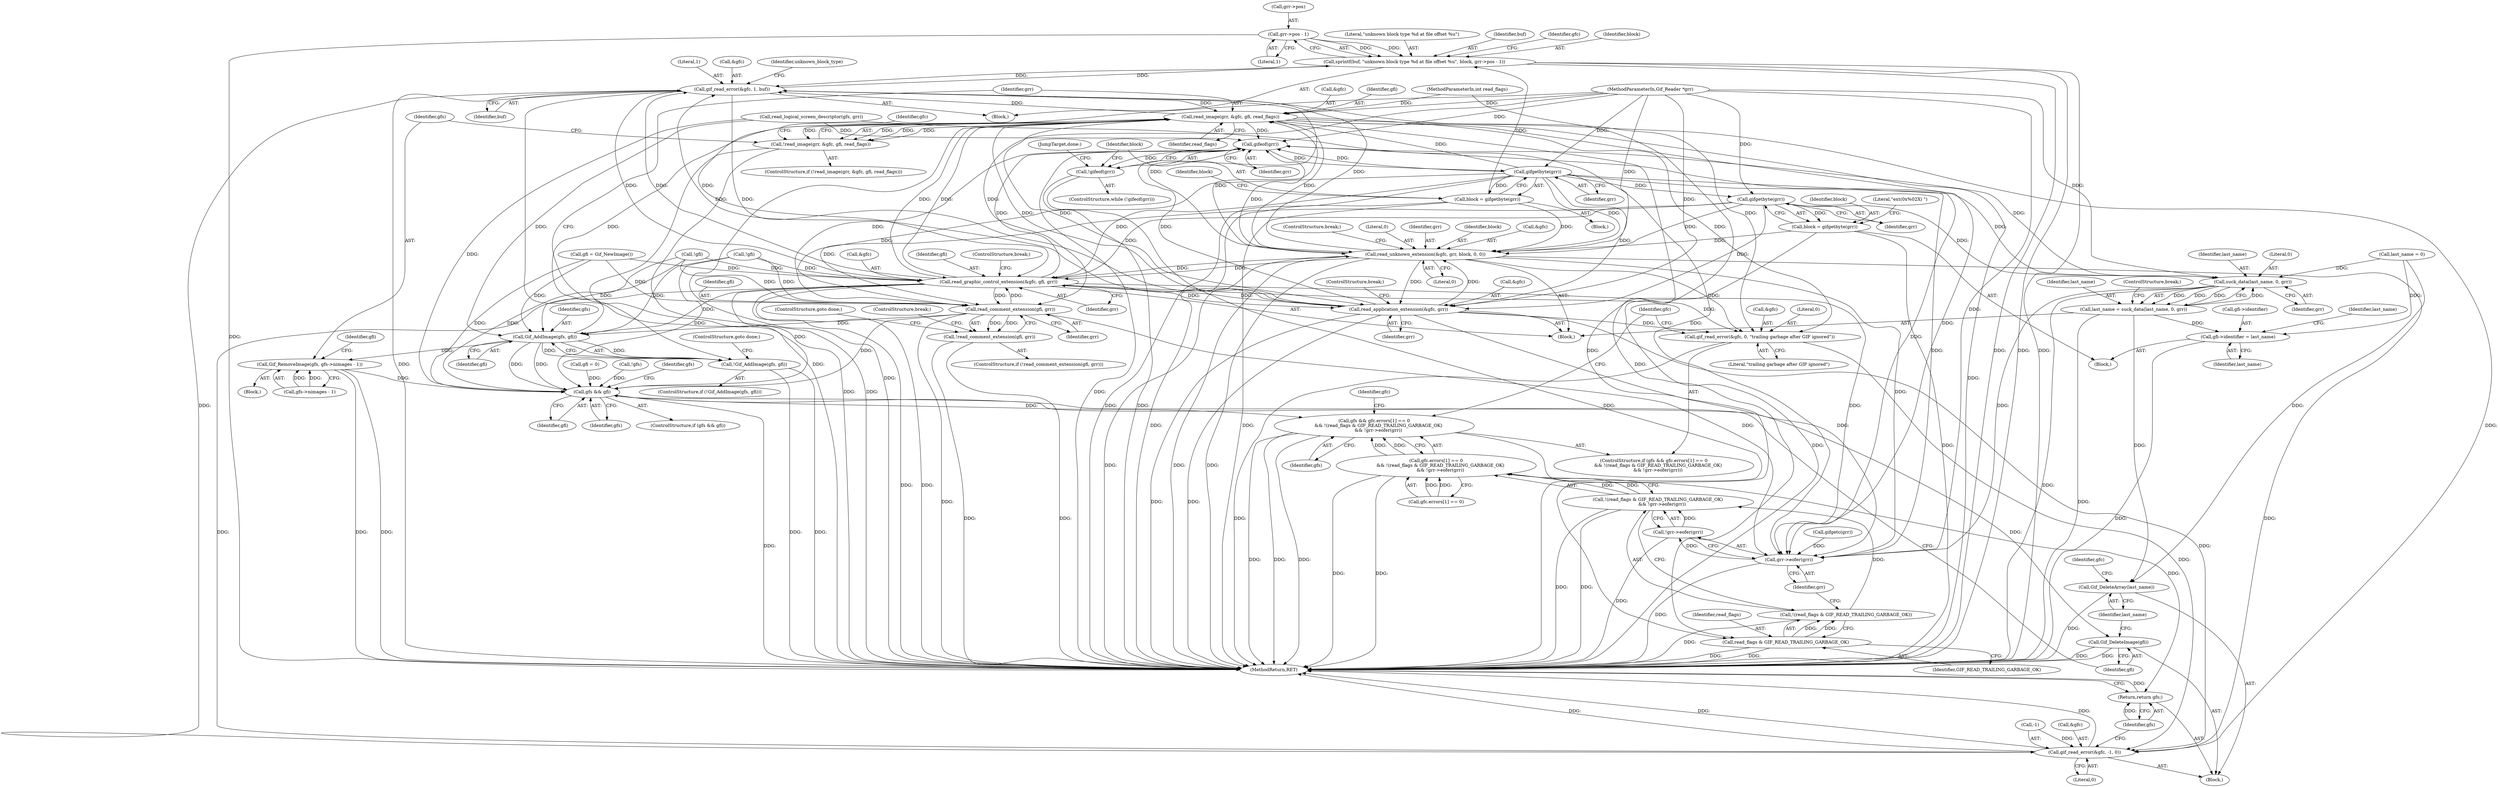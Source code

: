 digraph "0_gifsicle_118a46090c50829dc543179019e6140e1235f909@pointer" {
"1000371" [label="(Call,grr->pos - 1)"];
"1000367" [label="(Call,sprintf(buf, \"unknown block type %d at file offset %u\", block, grr->pos - 1))"];
"1000376" [label="(Call,gif_read_error(&gfc, 1, buf))"];
"1000276" [label="(Call,read_image(grr, &gfc, gfi, read_flags))"];
"1000241" [label="(Call,gifeof(grr))"];
"1000240" [label="(Call,!gifeof(grr))"];
"1000247" [label="(Call,gifgetbyte(grr))"];
"1000245" [label="(Call,block = gifgetbyte(grr))"];
"1000352" [label="(Call,read_unknown_extension(&gfc, grr, block, 0, 0))"];
"1000323" [label="(Call,read_graphic_control_extension(&gfc, gfi, grr))"];
"1000269" [label="(Call,Gif_AddImage(gfs, gfi))"];
"1000268" [label="(Call,!Gif_AddImage(gfs, gfi))"];
"1000283" [label="(Call,Gif_RemoveImage(gfs, gfs->nimages - 1))"];
"1000387" [label="(Call,gfs && gfi)"];
"1000433" [label="(Call,Gif_DeleteImage(gfi))"];
"1000469" [label="(Call,gfs && gfc.errors[1] == 0\n      && !(read_flags & GIF_READ_TRAILING_GARBAGE_OK)\n      && !grr->eofer(grr))"];
"1000498" [label="(Return,return gfs;)"];
"1000340" [label="(Call,read_comment_extension(gfi, grr))"];
"1000339" [label="(Call,!read_comment_extension(gfi, grr))"];
"1000485" [label="(Call,grr->eofer(grr))"];
"1000484" [label="(Call,!grr->eofer(grr))"];
"1000479" [label="(Call,!(read_flags & GIF_READ_TRAILING_GARBAGE_OK)\n      && !grr->eofer(grr))"];
"1000471" [label="(Call,gfc.errors[1] == 0\n      && !(read_flags & GIF_READ_TRAILING_GARBAGE_OK)\n      && !grr->eofer(grr))"];
"1000346" [label="(Call,read_application_extension(&gfc, grr))"];
"1000487" [label="(Call,gif_read_error(&gfc, 0, \"trailing garbage after GIF ignored\"))"];
"1000492" [label="(Call,gif_read_error(&gfc, -1, 0))"];
"1000313" [label="(Call,gifgetbyte(grr))"];
"1000311" [label="(Call,block = gifgetbyte(grr))"];
"1000332" [label="(Call,suck_data(last_name, 0, grr))"];
"1000330" [label="(Call,last_name = suck_data(last_name, 0, grr))"];
"1000259" [label="(Call,gfi->identifier = last_name)"];
"1000435" [label="(Call,Gif_DeleteArray(last_name))"];
"1000275" [label="(Call,!read_image(grr, &gfc, gfi, read_flags))"];
"1000481" [label="(Call,read_flags & GIF_READ_TRAILING_GARBAGE_OK)"];
"1000480" [label="(Call,!(read_flags & GIF_READ_TRAILING_GARBAGE_OK))"];
"1000317" [label="(Literal,\"ext(0x%02X) \")"];
"1000265" [label="(Identifier,last_name)"];
"1000339" [label="(Call,!read_comment_extension(gfi, grr))"];
"1000106" [label="(MethodParameterIn,Gif_Reader *grr)"];
"1000369" [label="(Literal,\"unknown block type %d at file offset %u\")"];
"1000387" [label="(Call,gfs && gfi)"];
"1000347" [label="(Call,&gfc)"];
"1000277" [label="(Identifier,grr)"];
"1000246" [label="(Identifier,block)"];
"1000290" [label="(Call,gfi = 0)"];
"1000346" [label="(Call,read_application_extension(&gfc, grr))"];
"1000269" [label="(Call,Gif_AddImage(gfs, gfi))"];
"1000499" [label="(Identifier,gfs)"];
"1000495" [label="(Call,-1)"];
"1000433" [label="(Call,Gif_DeleteImage(gfi))"];
"1000488" [label="(Call,&gfc)"];
"1000436" [label="(Identifier,last_name)"];
"1000326" [label="(Identifier,gfi)"];
"1000484" [label="(Call,!grr->eofer(grr))"];
"1000386" [label="(ControlStructure,if (gfs && gfi))"];
"1000353" [label="(Call,&gfc)"];
"1000110" [label="(Block,)"];
"1000282" [label="(Block,)"];
"1000259" [label="(Call,gfi->identifier = last_name)"];
"1000489" [label="(Identifier,gfc)"];
"1000239" [label="(ControlStructure,while (!gifeof(grr)))"];
"1000107" [label="(MethodParameterIn,int read_flags)"];
"1000247" [label="(Call,gifgetbyte(grr))"];
"1000371" [label="(Call,grr->pos - 1)"];
"1000263" [label="(Identifier,last_name)"];
"1000352" [label="(Call,read_unknown_extension(&gfc, grr, block, 0, 0))"];
"1000359" [label="(ControlStructure,break;)"];
"1000343" [label="(ControlStructure,goto done;)"];
"1000368" [label="(Identifier,buf)"];
"1000267" [label="(ControlStructure,if (!Gif_AddImage(gfs, gfi)))"];
"1000145" [label="(Call,gifgetc(grr))"];
"1000367" [label="(Call,sprintf(buf, \"unknown block type %d at file offset %u\", block, grr->pos - 1))"];
"1000341" [label="(Identifier,gfi)"];
"1000274" [label="(ControlStructure,if (!read_image(grr, &gfc, gfi, read_flags)))"];
"1000271" [label="(Identifier,gfi)"];
"1000296" [label="(Identifier,gfc)"];
"1000336" [label="(ControlStructure,break;)"];
"1000243" [label="(Block,)"];
"1000434" [label="(Identifier,gfi)"];
"1000313" [label="(Call,gifgetbyte(grr))"];
"1000264" [label="(Call,last_name = 0)"];
"1000280" [label="(Identifier,gfi)"];
"1000388" [label="(Identifier,gfs)"];
"1000483" [label="(Identifier,GIF_READ_TRAILING_GARBAGE_OK)"];
"1000281" [label="(Identifier,read_flags)"];
"1000379" [label="(Literal,1)"];
"1000491" [label="(Literal,\"trailing garbage after GIF ignored\")"];
"1000472" [label="(Call,gfc.errors[1] == 0)"];
"1000240" [label="(Call,!gifeof(grr))"];
"1000494" [label="(Identifier,gfc)"];
"1000285" [label="(Call,gfs->nimages - 1)"];
"1000312" [label="(Identifier,block)"];
"1000380" [label="(Identifier,buf)"];
"1000278" [label="(Call,&gfc)"];
"1000493" [label="(Call,&gfc)"];
"1000485" [label="(Call,grr->eofer(grr))"];
"1000375" [label="(Literal,1)"];
"1000469" [label="(Call,gfs && gfc.errors[1] == 0\n      && !(read_flags & GIF_READ_TRAILING_GARBAGE_OK)\n      && !grr->eofer(grr))"];
"1000276" [label="(Call,read_image(grr, &gfc, gfi, read_flags))"];
"1000272" [label="(ControlStructure,goto done;)"];
"1000323" [label="(Call,read_graphic_control_extension(&gfc, gfi, grr))"];
"1000470" [label="(Identifier,gfs)"];
"1000487" [label="(Call,gif_read_error(&gfc, 0, \"trailing garbage after GIF ignored\"))"];
"1000344" [label="(ControlStructure,break;)"];
"1000479" [label="(Call,!(read_flags & GIF_READ_TRAILING_GARBAGE_OK)\n      && !grr->eofer(grr))"];
"1000275" [label="(Call,!read_image(grr, &gfc, gfi, read_flags))"];
"1000302" [label="(Call,!gfi)"];
"1000480" [label="(Call,!(read_flags & GIF_READ_TRAILING_GARBAGE_OK))"];
"1000394" [label="(Identifier,gfs)"];
"1000377" [label="(Call,&gfc)"];
"1000338" [label="(ControlStructure,if (!read_comment_extension(gfi, grr)))"];
"1000435" [label="(Call,Gif_DeleteArray(last_name))"];
"1000498" [label="(Return,return gfs;)"];
"1000500" [label="(MethodReturn,RET)"];
"1000332" [label="(Call,suck_data(last_name, 0, grr))"];
"1000327" [label="(Identifier,grr)"];
"1000378" [label="(Identifier,gfc)"];
"1000241" [label="(Call,gifeof(grr))"];
"1000482" [label="(Identifier,read_flags)"];
"1000233" [label="(Call,read_logical_screen_descriptor(gfs, grr))"];
"1000250" [label="(Identifier,block)"];
"1000245" [label="(Call,block = gifgetbyte(grr))"];
"1000357" [label="(Literal,0)"];
"1000328" [label="(ControlStructure,break;)"];
"1000350" [label="(ControlStructure,break;)"];
"1000331" [label="(Identifier,last_name)"];
"1000330" [label="(Call,last_name = suck_data(last_name, 0, grr))"];
"1000376" [label="(Call,gif_read_error(&gfc, 1, buf))"];
"1000439" [label="(Identifier,gfc)"];
"1000270" [label="(Identifier,gfs)"];
"1000481" [label="(Call,read_flags & GIF_READ_TRAILING_GARBAGE_OK)"];
"1000492" [label="(Call,gif_read_error(&gfc, -1, 0))"];
"1000349" [label="(Identifier,grr)"];
"1000382" [label="(Identifier,unknown_block_type)"];
"1000311" [label="(Call,block = gifgetbyte(grr))"];
"1000334" [label="(Literal,0)"];
"1000291" [label="(Identifier,gfi)"];
"1000355" [label="(Identifier,grr)"];
"1000324" [label="(Call,&gfc)"];
"1000468" [label="(ControlStructure,if (gfs && gfc.errors[1] == 0\n      && !(read_flags & GIF_READ_TRAILING_GARBAGE_OK)\n      && !grr->eofer(grr)))"];
"1000333" [label="(Identifier,last_name)"];
"1000150" [label="(Call,gfi = Gif_NewImage())"];
"1000372" [label="(Call,grr->pos)"];
"1000342" [label="(Identifier,grr)"];
"1000471" [label="(Call,gfc.errors[1] == 0\n      && !(read_flags & GIF_READ_TRAILING_GARBAGE_OK)\n      && !grr->eofer(grr))"];
"1000370" [label="(Identifier,block)"];
"1000340" [label="(Call,read_comment_extension(gfi, grr))"];
"1000314" [label="(Identifier,grr)"];
"1000251" [label="(Block,)"];
"1000283" [label="(Call,Gif_RemoveImage(gfs, gfs->nimages - 1))"];
"1000242" [label="(Identifier,grr)"];
"1000284" [label="(Identifier,gfs)"];
"1000486" [label="(Identifier,grr)"];
"1000497" [label="(Literal,0)"];
"1000385" [label="(JumpTarget,done:)"];
"1000335" [label="(Identifier,grr)"];
"1000268" [label="(Call,!Gif_AddImage(gfs, gfi))"];
"1000490" [label="(Literal,0)"];
"1000358" [label="(Literal,0)"];
"1000260" [label="(Call,gfi->identifier)"];
"1000321" [label="(Block,)"];
"1000248" [label="(Identifier,grr)"];
"1000389" [label="(Identifier,gfi)"];
"1000207" [label="(Call,!gfi)"];
"1000204" [label="(Call,!gfs)"];
"1000365" [label="(Block,)"];
"1000356" [label="(Identifier,block)"];
"1000371" -> "1000367"  [label="AST: "];
"1000371" -> "1000375"  [label="CFG: "];
"1000372" -> "1000371"  [label="AST: "];
"1000375" -> "1000371"  [label="AST: "];
"1000367" -> "1000371"  [label="CFG: "];
"1000371" -> "1000500"  [label="DDG: "];
"1000371" -> "1000367"  [label="DDG: "];
"1000371" -> "1000367"  [label="DDG: "];
"1000367" -> "1000365"  [label="AST: "];
"1000368" -> "1000367"  [label="AST: "];
"1000369" -> "1000367"  [label="AST: "];
"1000370" -> "1000367"  [label="AST: "];
"1000378" -> "1000367"  [label="CFG: "];
"1000367" -> "1000500"  [label="DDG: "];
"1000367" -> "1000500"  [label="DDG: "];
"1000367" -> "1000500"  [label="DDG: "];
"1000376" -> "1000367"  [label="DDG: "];
"1000245" -> "1000367"  [label="DDG: "];
"1000367" -> "1000376"  [label="DDG: "];
"1000376" -> "1000365"  [label="AST: "];
"1000376" -> "1000380"  [label="CFG: "];
"1000377" -> "1000376"  [label="AST: "];
"1000379" -> "1000376"  [label="AST: "];
"1000380" -> "1000376"  [label="AST: "];
"1000382" -> "1000376"  [label="CFG: "];
"1000376" -> "1000500"  [label="DDG: "];
"1000376" -> "1000500"  [label="DDG: "];
"1000376" -> "1000276"  [label="DDG: "];
"1000376" -> "1000323"  [label="DDG: "];
"1000376" -> "1000346"  [label="DDG: "];
"1000376" -> "1000352"  [label="DDG: "];
"1000352" -> "1000376"  [label="DDG: "];
"1000346" -> "1000376"  [label="DDG: "];
"1000276" -> "1000376"  [label="DDG: "];
"1000323" -> "1000376"  [label="DDG: "];
"1000376" -> "1000487"  [label="DDG: "];
"1000376" -> "1000492"  [label="DDG: "];
"1000276" -> "1000275"  [label="AST: "];
"1000276" -> "1000281"  [label="CFG: "];
"1000277" -> "1000276"  [label="AST: "];
"1000278" -> "1000276"  [label="AST: "];
"1000280" -> "1000276"  [label="AST: "];
"1000281" -> "1000276"  [label="AST: "];
"1000275" -> "1000276"  [label="CFG: "];
"1000276" -> "1000500"  [label="DDG: "];
"1000276" -> "1000500"  [label="DDG: "];
"1000276" -> "1000241"  [label="DDG: "];
"1000276" -> "1000275"  [label="DDG: "];
"1000276" -> "1000275"  [label="DDG: "];
"1000276" -> "1000275"  [label="DDG: "];
"1000276" -> "1000275"  [label="DDG: "];
"1000247" -> "1000276"  [label="DDG: "];
"1000106" -> "1000276"  [label="DDG: "];
"1000352" -> "1000276"  [label="DDG: "];
"1000346" -> "1000276"  [label="DDG: "];
"1000323" -> "1000276"  [label="DDG: "];
"1000269" -> "1000276"  [label="DDG: "];
"1000107" -> "1000276"  [label="DDG: "];
"1000276" -> "1000323"  [label="DDG: "];
"1000276" -> "1000346"  [label="DDG: "];
"1000276" -> "1000352"  [label="DDG: "];
"1000276" -> "1000481"  [label="DDG: "];
"1000276" -> "1000485"  [label="DDG: "];
"1000276" -> "1000487"  [label="DDG: "];
"1000276" -> "1000492"  [label="DDG: "];
"1000241" -> "1000240"  [label="AST: "];
"1000241" -> "1000242"  [label="CFG: "];
"1000242" -> "1000241"  [label="AST: "];
"1000240" -> "1000241"  [label="CFG: "];
"1000241" -> "1000500"  [label="DDG: "];
"1000241" -> "1000240"  [label="DDG: "];
"1000247" -> "1000241"  [label="DDG: "];
"1000346" -> "1000241"  [label="DDG: "];
"1000233" -> "1000241"  [label="DDG: "];
"1000340" -> "1000241"  [label="DDG: "];
"1000323" -> "1000241"  [label="DDG: "];
"1000352" -> "1000241"  [label="DDG: "];
"1000332" -> "1000241"  [label="DDG: "];
"1000106" -> "1000241"  [label="DDG: "];
"1000241" -> "1000247"  [label="DDG: "];
"1000241" -> "1000485"  [label="DDG: "];
"1000240" -> "1000239"  [label="AST: "];
"1000246" -> "1000240"  [label="CFG: "];
"1000385" -> "1000240"  [label="CFG: "];
"1000240" -> "1000500"  [label="DDG: "];
"1000240" -> "1000500"  [label="DDG: "];
"1000247" -> "1000245"  [label="AST: "];
"1000247" -> "1000248"  [label="CFG: "];
"1000248" -> "1000247"  [label="AST: "];
"1000245" -> "1000247"  [label="CFG: "];
"1000247" -> "1000500"  [label="DDG: "];
"1000247" -> "1000245"  [label="DDG: "];
"1000106" -> "1000247"  [label="DDG: "];
"1000247" -> "1000313"  [label="DDG: "];
"1000247" -> "1000323"  [label="DDG: "];
"1000247" -> "1000332"  [label="DDG: "];
"1000247" -> "1000340"  [label="DDG: "];
"1000247" -> "1000346"  [label="DDG: "];
"1000247" -> "1000352"  [label="DDG: "];
"1000247" -> "1000485"  [label="DDG: "];
"1000245" -> "1000243"  [label="AST: "];
"1000246" -> "1000245"  [label="AST: "];
"1000250" -> "1000245"  [label="CFG: "];
"1000245" -> "1000500"  [label="DDG: "];
"1000245" -> "1000500"  [label="DDG: "];
"1000245" -> "1000352"  [label="DDG: "];
"1000352" -> "1000321"  [label="AST: "];
"1000352" -> "1000358"  [label="CFG: "];
"1000353" -> "1000352"  [label="AST: "];
"1000355" -> "1000352"  [label="AST: "];
"1000356" -> "1000352"  [label="AST: "];
"1000357" -> "1000352"  [label="AST: "];
"1000358" -> "1000352"  [label="AST: "];
"1000359" -> "1000352"  [label="CFG: "];
"1000352" -> "1000500"  [label="DDG: "];
"1000352" -> "1000500"  [label="DDG: "];
"1000352" -> "1000500"  [label="DDG: "];
"1000352" -> "1000323"  [label="DDG: "];
"1000352" -> "1000346"  [label="DDG: "];
"1000346" -> "1000352"  [label="DDG: "];
"1000323" -> "1000352"  [label="DDG: "];
"1000313" -> "1000352"  [label="DDG: "];
"1000106" -> "1000352"  [label="DDG: "];
"1000311" -> "1000352"  [label="DDG: "];
"1000352" -> "1000485"  [label="DDG: "];
"1000352" -> "1000487"  [label="DDG: "];
"1000352" -> "1000492"  [label="DDG: "];
"1000323" -> "1000321"  [label="AST: "];
"1000323" -> "1000327"  [label="CFG: "];
"1000324" -> "1000323"  [label="AST: "];
"1000326" -> "1000323"  [label="AST: "];
"1000327" -> "1000323"  [label="AST: "];
"1000328" -> "1000323"  [label="CFG: "];
"1000323" -> "1000500"  [label="DDG: "];
"1000323" -> "1000500"  [label="DDG: "];
"1000323" -> "1000269"  [label="DDG: "];
"1000346" -> "1000323"  [label="DDG: "];
"1000302" -> "1000323"  [label="DDG: "];
"1000207" -> "1000323"  [label="DDG: "];
"1000340" -> "1000323"  [label="DDG: "];
"1000150" -> "1000323"  [label="DDG: "];
"1000313" -> "1000323"  [label="DDG: "];
"1000106" -> "1000323"  [label="DDG: "];
"1000323" -> "1000340"  [label="DDG: "];
"1000323" -> "1000346"  [label="DDG: "];
"1000323" -> "1000387"  [label="DDG: "];
"1000323" -> "1000485"  [label="DDG: "];
"1000323" -> "1000487"  [label="DDG: "];
"1000323" -> "1000492"  [label="DDG: "];
"1000269" -> "1000268"  [label="AST: "];
"1000269" -> "1000271"  [label="CFG: "];
"1000270" -> "1000269"  [label="AST: "];
"1000271" -> "1000269"  [label="AST: "];
"1000268" -> "1000269"  [label="CFG: "];
"1000269" -> "1000268"  [label="DDG: "];
"1000269" -> "1000268"  [label="DDG: "];
"1000233" -> "1000269"  [label="DDG: "];
"1000302" -> "1000269"  [label="DDG: "];
"1000207" -> "1000269"  [label="DDG: "];
"1000340" -> "1000269"  [label="DDG: "];
"1000150" -> "1000269"  [label="DDG: "];
"1000269" -> "1000283"  [label="DDG: "];
"1000269" -> "1000387"  [label="DDG: "];
"1000269" -> "1000387"  [label="DDG: "];
"1000268" -> "1000267"  [label="AST: "];
"1000272" -> "1000268"  [label="CFG: "];
"1000277" -> "1000268"  [label="CFG: "];
"1000268" -> "1000500"  [label="DDG: "];
"1000268" -> "1000500"  [label="DDG: "];
"1000283" -> "1000282"  [label="AST: "];
"1000283" -> "1000285"  [label="CFG: "];
"1000284" -> "1000283"  [label="AST: "];
"1000285" -> "1000283"  [label="AST: "];
"1000291" -> "1000283"  [label="CFG: "];
"1000283" -> "1000500"  [label="DDG: "];
"1000283" -> "1000500"  [label="DDG: "];
"1000285" -> "1000283"  [label="DDG: "];
"1000285" -> "1000283"  [label="DDG: "];
"1000283" -> "1000387"  [label="DDG: "];
"1000387" -> "1000386"  [label="AST: "];
"1000387" -> "1000388"  [label="CFG: "];
"1000387" -> "1000389"  [label="CFG: "];
"1000388" -> "1000387"  [label="AST: "];
"1000389" -> "1000387"  [label="AST: "];
"1000394" -> "1000387"  [label="CFG: "];
"1000434" -> "1000387"  [label="CFG: "];
"1000387" -> "1000500"  [label="DDG: "];
"1000233" -> "1000387"  [label="DDG: "];
"1000204" -> "1000387"  [label="DDG: "];
"1000290" -> "1000387"  [label="DDG: "];
"1000302" -> "1000387"  [label="DDG: "];
"1000207" -> "1000387"  [label="DDG: "];
"1000340" -> "1000387"  [label="DDG: "];
"1000150" -> "1000387"  [label="DDG: "];
"1000387" -> "1000433"  [label="DDG: "];
"1000387" -> "1000469"  [label="DDG: "];
"1000433" -> "1000110"  [label="AST: "];
"1000433" -> "1000434"  [label="CFG: "];
"1000434" -> "1000433"  [label="AST: "];
"1000436" -> "1000433"  [label="CFG: "];
"1000433" -> "1000500"  [label="DDG: "];
"1000433" -> "1000500"  [label="DDG: "];
"1000469" -> "1000468"  [label="AST: "];
"1000469" -> "1000470"  [label="CFG: "];
"1000469" -> "1000471"  [label="CFG: "];
"1000470" -> "1000469"  [label="AST: "];
"1000471" -> "1000469"  [label="AST: "];
"1000489" -> "1000469"  [label="CFG: "];
"1000494" -> "1000469"  [label="CFG: "];
"1000469" -> "1000500"  [label="DDG: "];
"1000469" -> "1000500"  [label="DDG: "];
"1000469" -> "1000500"  [label="DDG: "];
"1000471" -> "1000469"  [label="DDG: "];
"1000471" -> "1000469"  [label="DDG: "];
"1000469" -> "1000498"  [label="DDG: "];
"1000498" -> "1000110"  [label="AST: "];
"1000498" -> "1000499"  [label="CFG: "];
"1000499" -> "1000498"  [label="AST: "];
"1000500" -> "1000498"  [label="CFG: "];
"1000498" -> "1000500"  [label="DDG: "];
"1000499" -> "1000498"  [label="DDG: "];
"1000340" -> "1000339"  [label="AST: "];
"1000340" -> "1000342"  [label="CFG: "];
"1000341" -> "1000340"  [label="AST: "];
"1000342" -> "1000340"  [label="AST: "];
"1000339" -> "1000340"  [label="CFG: "];
"1000340" -> "1000500"  [label="DDG: "];
"1000340" -> "1000339"  [label="DDG: "];
"1000340" -> "1000339"  [label="DDG: "];
"1000302" -> "1000340"  [label="DDG: "];
"1000207" -> "1000340"  [label="DDG: "];
"1000150" -> "1000340"  [label="DDG: "];
"1000313" -> "1000340"  [label="DDG: "];
"1000106" -> "1000340"  [label="DDG: "];
"1000340" -> "1000485"  [label="DDG: "];
"1000339" -> "1000338"  [label="AST: "];
"1000343" -> "1000339"  [label="CFG: "];
"1000344" -> "1000339"  [label="CFG: "];
"1000339" -> "1000500"  [label="DDG: "];
"1000339" -> "1000500"  [label="DDG: "];
"1000485" -> "1000484"  [label="AST: "];
"1000485" -> "1000486"  [label="CFG: "];
"1000486" -> "1000485"  [label="AST: "];
"1000484" -> "1000485"  [label="CFG: "];
"1000485" -> "1000500"  [label="DDG: "];
"1000485" -> "1000484"  [label="DDG: "];
"1000346" -> "1000485"  [label="DDG: "];
"1000233" -> "1000485"  [label="DDG: "];
"1000145" -> "1000485"  [label="DDG: "];
"1000332" -> "1000485"  [label="DDG: "];
"1000106" -> "1000485"  [label="DDG: "];
"1000484" -> "1000479"  [label="AST: "];
"1000479" -> "1000484"  [label="CFG: "];
"1000484" -> "1000500"  [label="DDG: "];
"1000484" -> "1000479"  [label="DDG: "];
"1000479" -> "1000471"  [label="AST: "];
"1000479" -> "1000480"  [label="CFG: "];
"1000480" -> "1000479"  [label="AST: "];
"1000471" -> "1000479"  [label="CFG: "];
"1000479" -> "1000500"  [label="DDG: "];
"1000479" -> "1000500"  [label="DDG: "];
"1000479" -> "1000471"  [label="DDG: "];
"1000479" -> "1000471"  [label="DDG: "];
"1000480" -> "1000479"  [label="DDG: "];
"1000471" -> "1000472"  [label="CFG: "];
"1000472" -> "1000471"  [label="AST: "];
"1000471" -> "1000500"  [label="DDG: "];
"1000471" -> "1000500"  [label="DDG: "];
"1000472" -> "1000471"  [label="DDG: "];
"1000472" -> "1000471"  [label="DDG: "];
"1000346" -> "1000321"  [label="AST: "];
"1000346" -> "1000349"  [label="CFG: "];
"1000347" -> "1000346"  [label="AST: "];
"1000349" -> "1000346"  [label="AST: "];
"1000350" -> "1000346"  [label="CFG: "];
"1000346" -> "1000500"  [label="DDG: "];
"1000346" -> "1000500"  [label="DDG: "];
"1000313" -> "1000346"  [label="DDG: "];
"1000106" -> "1000346"  [label="DDG: "];
"1000346" -> "1000487"  [label="DDG: "];
"1000346" -> "1000492"  [label="DDG: "];
"1000487" -> "1000468"  [label="AST: "];
"1000487" -> "1000491"  [label="CFG: "];
"1000488" -> "1000487"  [label="AST: "];
"1000490" -> "1000487"  [label="AST: "];
"1000491" -> "1000487"  [label="AST: "];
"1000494" -> "1000487"  [label="CFG: "];
"1000487" -> "1000500"  [label="DDG: "];
"1000487" -> "1000492"  [label="DDG: "];
"1000492" -> "1000110"  [label="AST: "];
"1000492" -> "1000497"  [label="CFG: "];
"1000493" -> "1000492"  [label="AST: "];
"1000495" -> "1000492"  [label="AST: "];
"1000497" -> "1000492"  [label="AST: "];
"1000499" -> "1000492"  [label="CFG: "];
"1000492" -> "1000500"  [label="DDG: "];
"1000492" -> "1000500"  [label="DDG: "];
"1000492" -> "1000500"  [label="DDG: "];
"1000495" -> "1000492"  [label="DDG: "];
"1000313" -> "1000311"  [label="AST: "];
"1000313" -> "1000314"  [label="CFG: "];
"1000314" -> "1000313"  [label="AST: "];
"1000311" -> "1000313"  [label="CFG: "];
"1000313" -> "1000311"  [label="DDG: "];
"1000106" -> "1000313"  [label="DDG: "];
"1000313" -> "1000332"  [label="DDG: "];
"1000311" -> "1000251"  [label="AST: "];
"1000312" -> "1000311"  [label="AST: "];
"1000317" -> "1000311"  [label="CFG: "];
"1000311" -> "1000500"  [label="DDG: "];
"1000311" -> "1000500"  [label="DDG: "];
"1000332" -> "1000330"  [label="AST: "];
"1000332" -> "1000335"  [label="CFG: "];
"1000333" -> "1000332"  [label="AST: "];
"1000334" -> "1000332"  [label="AST: "];
"1000335" -> "1000332"  [label="AST: "];
"1000330" -> "1000332"  [label="CFG: "];
"1000332" -> "1000500"  [label="DDG: "];
"1000332" -> "1000330"  [label="DDG: "];
"1000332" -> "1000330"  [label="DDG: "];
"1000332" -> "1000330"  [label="DDG: "];
"1000330" -> "1000332"  [label="DDG: "];
"1000264" -> "1000332"  [label="DDG: "];
"1000106" -> "1000332"  [label="DDG: "];
"1000330" -> "1000321"  [label="AST: "];
"1000331" -> "1000330"  [label="AST: "];
"1000336" -> "1000330"  [label="CFG: "];
"1000330" -> "1000500"  [label="DDG: "];
"1000330" -> "1000259"  [label="DDG: "];
"1000330" -> "1000435"  [label="DDG: "];
"1000259" -> "1000251"  [label="AST: "];
"1000259" -> "1000263"  [label="CFG: "];
"1000260" -> "1000259"  [label="AST: "];
"1000263" -> "1000259"  [label="AST: "];
"1000265" -> "1000259"  [label="CFG: "];
"1000259" -> "1000500"  [label="DDG: "];
"1000264" -> "1000259"  [label="DDG: "];
"1000435" -> "1000110"  [label="AST: "];
"1000435" -> "1000436"  [label="CFG: "];
"1000436" -> "1000435"  [label="AST: "];
"1000439" -> "1000435"  [label="CFG: "];
"1000435" -> "1000500"  [label="DDG: "];
"1000264" -> "1000435"  [label="DDG: "];
"1000275" -> "1000274"  [label="AST: "];
"1000284" -> "1000275"  [label="CFG: "];
"1000296" -> "1000275"  [label="CFG: "];
"1000275" -> "1000500"  [label="DDG: "];
"1000275" -> "1000500"  [label="DDG: "];
"1000481" -> "1000480"  [label="AST: "];
"1000481" -> "1000483"  [label="CFG: "];
"1000482" -> "1000481"  [label="AST: "];
"1000483" -> "1000481"  [label="AST: "];
"1000480" -> "1000481"  [label="CFG: "];
"1000481" -> "1000500"  [label="DDG: "];
"1000481" -> "1000500"  [label="DDG: "];
"1000481" -> "1000480"  [label="DDG: "];
"1000481" -> "1000480"  [label="DDG: "];
"1000107" -> "1000481"  [label="DDG: "];
"1000486" -> "1000480"  [label="CFG: "];
"1000480" -> "1000500"  [label="DDG: "];
}
